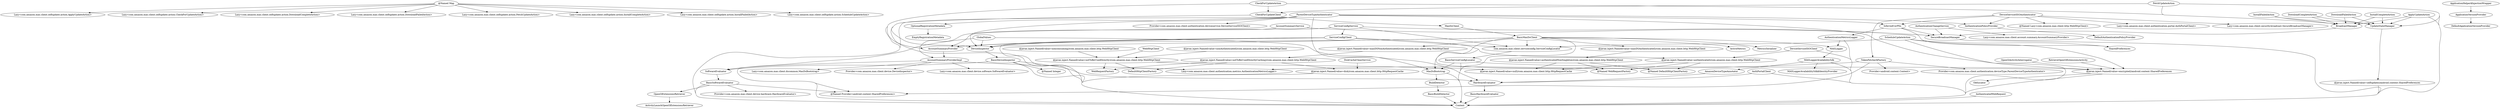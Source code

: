 digraph G1 {
  concentrate = true;
  n2 [label="@Named Map"];
  n3 [label="Lazy<com.amazon.mas.client.selfupdate.action.ApplyUpdateAction>"];
  n2 -> n3;
  n4 [label="Lazy<com.amazon.mas.client.selfupdate.action.CheckForUpdateAction>"];
  n2 -> n4;
  n5 [label="Lazy<com.amazon.mas.client.selfupdate.action.DownloadCompleteAction>"];
  n2 -> n5;
  n6 [label="Lazy<com.amazon.mas.client.selfupdate.action.DownloadFailedAction>"];
  n2 -> n6;
  n7 [label="Lazy<com.amazon.mas.client.selfupdate.action.FetchUpdateAction>"];
  n2 -> n7;
  n8 [label="Lazy<com.amazon.mas.client.selfupdate.action.InstallCompleteAction>"];
  n2 -> n8;
  n9 [label="Lazy<com.amazon.mas.client.selfupdate.action.InstallFailedAction>"];
  n2 -> n9;
  n10 [label="Lazy<com.amazon.mas.client.selfupdate.action.ScheduleUpdateAction>"];
  n2 -> n10;
  n11 [label="@javax.inject.Named(value=authenticated)/com.amazon.mas.client.http.WebHttpClient"];
  n12 [label="@Named DefaultHttpClientFactory"];
  n11 -> n12;
  n13 [label="@Named WebRequestFactory"];
  n11 -> n13;
  n14 [label="@javax.inject.Named(value=null)/com.amazon.mas.client.http.HttpRequestCache"];
  n11 -> n14;
  n15 [label="@javax.inject.Named(value=authenticatedNonSingleton)/com.amazon.mas.client.http.WebHttpClient"];
  n15 -> n12;
  n15 -> n13;
  n15 -> n14;
  n16 [label="@javax.inject.Named(value=disk)/com.amazon.mas.client.http.HttpRequestCache"];
  n16 -> Context;
  n17 [label="@javax.inject.Named(value=encrypted)/android.content.SharedPreferences"];
  n17 -> Context;
  n17 -> Obfuscator;
  n18 [label="@javax.inject.Named(value=masDSAuthenticated)/com.amazon.mas.client.http.WebHttpClient"];
  n18 -> n15;
  n19 [label="@javax.inject.Named(value=masDSNonAuthenticated)/com.amazon.mas.client.http.WebHttpClient"];
  n20 [label="@javax.inject.Named(value=notToBeUsedDirectlyCaching)/com.amazon.mas.client.http.WebHttpClient"];
  n19 -> n20;
  n21 [label="@javax.inject.Named(value=nonAuthenticated)/com.amazon.mas.client.http.WebHttpClient"];
  n22 [label="@javax.inject.Named(value=notToBeUsedDirectly)/com.amazon.mas.client.http.WebHttpClient"];
  n21 -> n22;
  n23 [label="@javax.inject.Named(value=nonconsuming)/com.amazon.mas.client.http.WebHttpClient"];
  n23 -> n22;
  n22 -> n14;
  n22 -> DefaultHttpClientFactory;
  n22 -> WebRequestFactory;
  n20 -> n16;
  n20 -> DefaultHttpClientFactory;
  n20 -> WebRequestFactory;
  n24 [label="@javax.inject.Named(value=selfupdate)/android.content.SharedPreferences"];
  n24 -> Context;
  AccountSummaryProvider -> AccountSummaryProviderImpl;
  n25 [label="@Named Provider<android.content.SharedPreferences>"];
  AccountSummaryProviderImpl -> n25;
  n26 [label="Provider<com.amazon.mas.client.device.DeviceInspector>"];
  AccountSummaryProviderImpl -> n26;
  n27 [label="Lazy<com.amazon.mas.client.authentication.metrics.AuthenticationMetricsLogger>"];
  AccountSummaryProviderImpl -> n27;
  n28 [label="Lazy<com.amazon.mas.client.device.software.SoftwareEvaluator>"];
  AccountSummaryProviderImpl -> n28;
  n29 [label="Lazy<com.amazon.mas.client.dscommon.MasDsBootstrap>"];
  AccountSummaryProviderImpl -> n29;
  AccountSummaryProviderImpl -> Context;
  AccountSummaryService -> AccountSummaryProviderImpl;
  AccountSummaryService -> SecureBroadcastManager;
  AmazonDeviceTypeAnnotator -> HardwareEvaluator;
  n30 [label="ApplicationHelper$InjectionWrapper"];
  n30 -> ApplicationVersionProvider;
  ApplicationVersionProvider -> DefaultApplicationVersionProvider;
  ApplyUpdateAction -> BroadcastManager;
  ApplyUpdateAction -> UpdateStateManager;
  ApplyUpdateAction -> Context;
  AuthPortalClient -> Context;
  AuthPortalClient -> HardwareEvaluator;
  AuthenticatedWebRequest -> Context;
  AuthenticationChangeService -> SecureBroadcastManager;
  n31 [label="Lazy<com.amazon.mas.client.account.summary.AccountSummaryProvider>"];
  AuthenticationChangeService -> n31;
  AuthenticationMetricsLogger -> MASLogger;
  AuthenticationMetricsLogger -> Context;
  AuthenticationPolicyProvider -> DefaultAuthenticationPolicyProvider;
  BasicBuildDetector -> Context;
  n32 [label="@Named Integer"];
  BasicDeviceInspector -> n32;
  BasicDeviceInspector -> Context;
  BasicDeviceInspector -> HardwareEvaluator;
  BasicDeviceInspector -> SoftwareEvaluator;
  BasicHardwareEvaluator -> Context;
  BasicMasDsClient -> MasDsBootstrap;
  BasicMasDsClient -> n18;
  BasicMasDsClient -> n19;
  BasicMasDsClient -> DeviceInspector;
  BasicMasDsClient -> MASLogger;
  BasicMasDsClient -> ActiveMetrics;
  BasicMasDsClient -> Context;
  BasicMasDsClient -> AccountSummaryProvider;
  BasicMasDsClient -> MetricsSerializer;
  n33 [label="com.amazon.mas.client.serviceconfig.ServiceConfigLocator"];
  BasicMasDsClient -> n33;
  BasicServiceConfigLocator -> MasDsBootstrap;
  BasicServiceConfigLocator -> n17;
  BasicServiceConfigLocator -> Context;
  BasicSoftwareEvaluator -> n25;
  n34 [label="Provider<com.amazon.mas.client.device.hardware.HardwareEvaluator>"];
  BasicSoftwareEvaluator -> n34;
  BasicSoftwareEvaluator -> Context;
  BasicSoftwareEvaluator -> OpenGlExtensionsRetriever;
  BroadcastManager -> SecureBroadcastManager;
  BuildDetector -> BasicBuildDetector;
  CheckForUpdateAction -> BroadcastManager;
  CheckForUpdateAction -> CheckForUpdateClient;
  CheckForUpdateAction -> Context;
  CheckForUpdateAction -> AccountSummaryProvider;
  CheckForUpdateClient -> DeviceInspector;
  CheckForUpdateClient -> MasDsClient;
  CheckForUpdateClient -> Context;
  DeviceInspector -> BasicDeviceInspector;
  DeviceServiceSSOAuthenticator -> InferredCorPfm;
  DeviceServiceSSOAuthenticator -> AuthenticationPolicyProvider;
  n35 [label="@Named Lazy<com.amazon.mas.client.http.WebHttpClient>"];
  DeviceServiceSSOAuthenticator -> n35;
  n36 [label="Lazy<com.amazon.mas.client.authentication.portal.AuthPortalClient>"];
  DeviceServiceSSOAuthenticator -> n36;
  n37 [label="Lazy<com.amazon.mas.client.security.broadcast.SecureBroadcastManager>"];
  DeviceServiceSSOAuthenticator -> n37;
  n38 [label="TokenFetcher$Factory"];
  DeviceServiceSSOAuthenticator -> n38;
  DeviceServiceSSOClient -> n11;
  DeviceServiceSSOClient -> Context;
  DiskCacheCleanService -> n16;
  DownloadCompleteAction -> BroadcastManager;
  DownloadCompleteAction -> UpdateStateManager;
  DownloadFailedAction -> BroadcastManager;
  DownloadFailedAction -> UpdateStateManager;
  FetchUpdateAction -> BroadcastManager;
  FetchUpdateAction -> CheckForUpdateClient;
  FetchUpdateAction -> UpdateStateManager;
  FetchUpdateAction -> Context;
  GlobalValues -> DeviceInspector;
  GlobalValues -> HardwareEvaluator;
  GlobalValues -> SoftwareEvaluator;
  HardwareEvaluator -> BasicHardwareEvaluator;
  InferredCorPfm -> SecureBroadcastManager;
  InferredCorPfm -> SharedPreferences;
  InferredCorPfm -> AuthenticationMetricsLogger;
  InstallCompleteAction -> BroadcastManager;
  InstallCompleteAction -> UpdateStateManager;
  InstallFailedAction -> BroadcastManager;
  InstallFailedAction -> UpdateStateManager;
  MASLogger -> MASLoggerAvailabilitySdk;
  MASLoggerAvailabilitySdk -> AmazonDeviceTypeAnnotator;
  MASLoggerAvailabilitySdk -> Context;
  n39 [label="MASLoggerAvailabilitySdk$IdentityProvider"];
  MASLoggerAvailabilitySdk -> n39;
  MasDsBootstrap -> Context;
  MasDsBootstrap -> BuildDetector;
  MasDsClient -> BasicMasDsClient;
  OpenGlActivityInterrogator -> n17;
  OpenGlExtensionsRetriever -> ActivityLaunchOpenGlExtensionsRetriever;
  OptionalRegistrationMetadata -> EmptyRegistrationMetadata;
  ParentDeviceTypeAuthenticator -> InferredCorPfm;
  ParentDeviceTypeAuthenticator -> MasDsBootstrap;
  ParentDeviceTypeAuthenticator -> AuthenticationPolicyProvider;
  ParentDeviceTypeAuthenticator -> OptionalRegistrationMetadata;
  ParentDeviceTypeAuthenticator -> DeviceInspector;
  n40 [label="Provider<com.amazon.mas.client.authentication.deviceservice.DeviceServiceSSOClient>"];
  ParentDeviceTypeAuthenticator -> n40;
  ParentDeviceTypeAuthenticator -> n17;
  ParentDeviceTypeAuthenticator -> Context;
  RetrieveOpenGlExtensionsActivity -> n17;
  ScheduleUpdateAction -> n17;
  ScheduleUpdateAction -> Context;
  ScheduleUpdateAction -> SharedPreferences;
  ScheduleUpdateAction -> n33;
  SecureBroadcastManager -> Context;
  ServiceConfigClient -> n11;
  ServiceConfigClient -> n13;
  ServiceConfigClient -> DeviceInspector;
  ServiceConfigClient -> Context;
  ServiceConfigClient -> AccountSummaryProvider;
  ServiceConfigClient -> n33;
  ServiceConfigService -> SecureBroadcastManager;
  ServiceConfigService -> ServiceConfigClient;
  ServiceConfigService -> AccountSummaryProvider;
  ServiceConfigService -> n33;
  SoftwareEvaluator -> BasicSoftwareEvaluator;
  n38 -> n25;
  n41 [label="Provider<android.content.Context>"];
  n38 -> n41;
  n42 [label="Provider<com.amazon.mas.client.authentication.deviceType.ParentDeviceTypeAuthenticator>"];
  n38 -> n42;
  n38 -> n27;
  UpdateStateManager -> n24;
  WebHttpClient -> n22;
  n33 -> BasicServiceConfigLocator;
}
